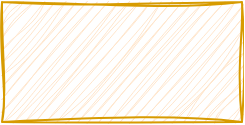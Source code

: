 <mxfile version="20.5.1" type="github"><diagram id="O221jCf9ssP0wJP7wS4U" name="第 1 页"><mxGraphModel dx="1422" dy="794" grid="1" gridSize="10" guides="1" tooltips="1" connect="1" arrows="1" fold="1" page="1" pageScale="1" pageWidth="827" pageHeight="1169" math="0" shadow="0"><root><mxCell id="0"/><mxCell id="1" parent="0"/><mxCell id="cXw5worAXNkRxUE7WexB-1" value="" style="rounded=0;whiteSpace=wrap;html=1;sketch=1;hachureGap=4;jiggle=2;fontFamily=Architects Daughter;fontSource=https%3A%2F%2Ffonts.googleapis.com%2Fcss%3Ffamily%3DArchitects%2BDaughter;fontSize=20;fillColor=#ffe6cc;strokeColor=#d79b00;" parent="1" vertex="1"><mxGeometry x="50" y="110" width="120" height="60" as="geometry"/></mxCell></root></mxGraphModel></diagram></mxfile>